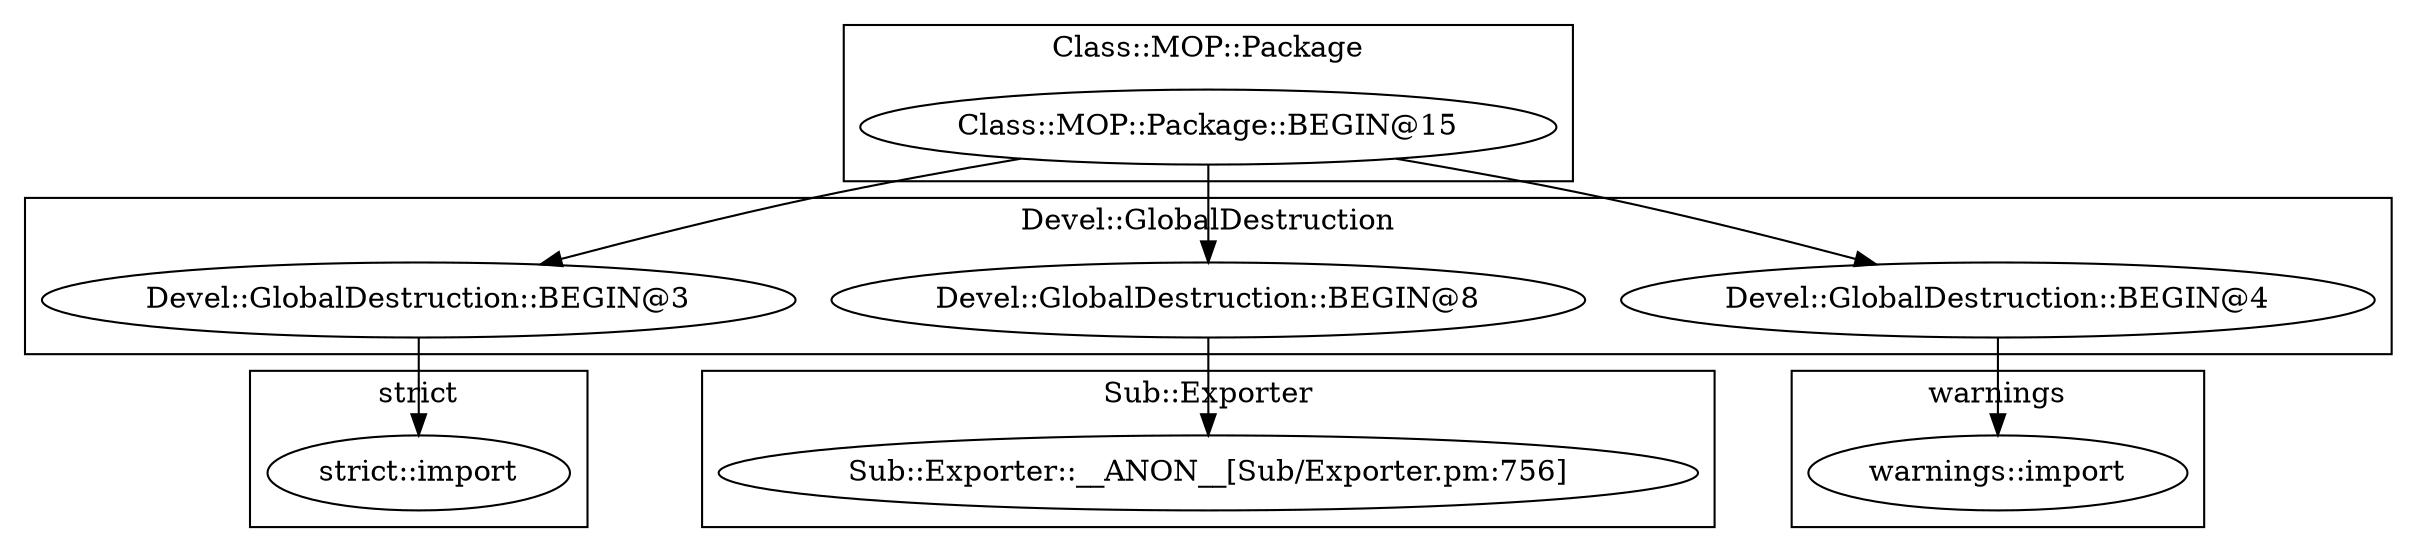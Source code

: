 digraph {
graph [overlap=false]
subgraph cluster_Devel_GlobalDestruction {
	label="Devel::GlobalDestruction";
	"Devel::GlobalDestruction::BEGIN@3";
	"Devel::GlobalDestruction::BEGIN@8";
	"Devel::GlobalDestruction::BEGIN@4";
}
subgraph cluster_warnings {
	label="warnings";
	"warnings::import";
}
subgraph cluster_Sub_Exporter {
	label="Sub::Exporter";
	"Sub::Exporter::__ANON__[Sub/Exporter.pm:756]";
}
subgraph cluster_strict {
	label="strict";
	"strict::import";
}
subgraph cluster_Class_MOP_Package {
	label="Class::MOP::Package";
	"Class::MOP::Package::BEGIN@15";
}
"Class::MOP::Package::BEGIN@15" -> "Devel::GlobalDestruction::BEGIN@8";
"Devel::GlobalDestruction::BEGIN@8" -> "Sub::Exporter::__ANON__[Sub/Exporter.pm:756]";
"Devel::GlobalDestruction::BEGIN@3" -> "strict::import";
"Class::MOP::Package::BEGIN@15" -> "Devel::GlobalDestruction::BEGIN@3";
"Devel::GlobalDestruction::BEGIN@4" -> "warnings::import";
"Class::MOP::Package::BEGIN@15" -> "Devel::GlobalDestruction::BEGIN@4";
}
